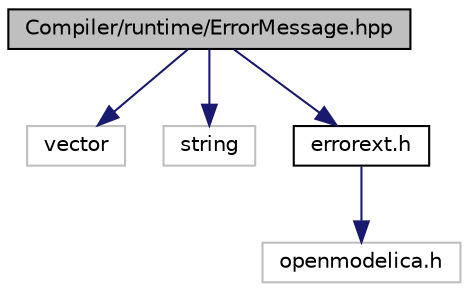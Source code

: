 digraph "Compiler/runtime/ErrorMessage.hpp"
{
  edge [fontname="Helvetica",fontsize="10",labelfontname="Helvetica",labelfontsize="10"];
  node [fontname="Helvetica",fontsize="10",shape=record];
  Node0 [label="Compiler/runtime/ErrorMessage.hpp",height=0.2,width=0.4,color="black", fillcolor="grey75", style="filled", fontcolor="black"];
  Node0 -> Node1 [color="midnightblue",fontsize="10",style="solid",fontname="Helvetica"];
  Node1 [label="vector",height=0.2,width=0.4,color="grey75", fillcolor="white", style="filled"];
  Node0 -> Node2 [color="midnightblue",fontsize="10",style="solid",fontname="Helvetica"];
  Node2 [label="string",height=0.2,width=0.4,color="grey75", fillcolor="white", style="filled"];
  Node0 -> Node3 [color="midnightblue",fontsize="10",style="solid",fontname="Helvetica"];
  Node3 [label="errorext.h",height=0.2,width=0.4,color="black", fillcolor="white", style="filled",URL="$d1/d19/runtime_2_error_ext_8h.html"];
  Node3 -> Node4 [color="midnightblue",fontsize="10",style="solid",fontname="Helvetica"];
  Node4 [label="openmodelica.h",height=0.2,width=0.4,color="grey75", fillcolor="white", style="filled"];
}
